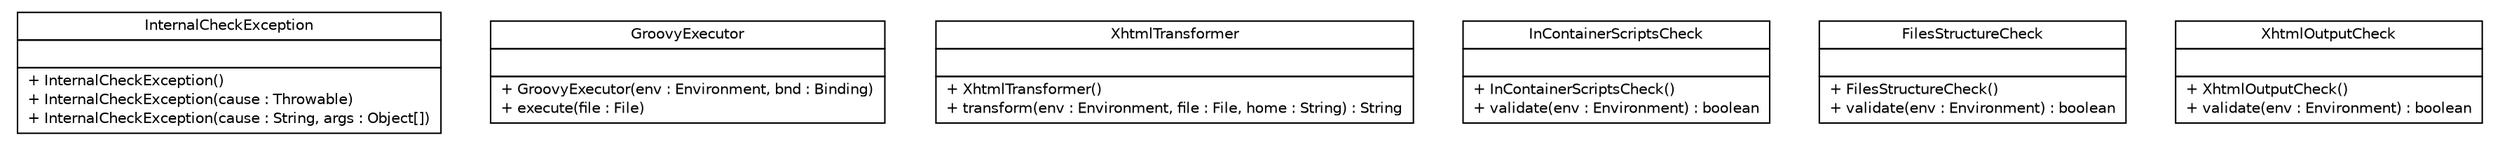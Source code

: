 #!/usr/local/bin/dot
#
# Class diagram 
# Generated by UMLGraph version 5.1 (http://www.umlgraph.org/)
#

digraph G {
	edge [fontname="Helvetica",fontsize=10,labelfontname="Helvetica",labelfontsize=10];
	node [fontname="Helvetica",fontsize=10,shape=plaintext];
	nodesep=0.25;
	ranksep=0.5;
	// com.rexsl.maven.checks.InternalCheckException
	c124 [label=<<table title="com.rexsl.maven.checks.InternalCheckException" border="0" cellborder="1" cellspacing="0" cellpadding="2" port="p" href="./InternalCheckException.html">
		<tr><td><table border="0" cellspacing="0" cellpadding="1">
<tr><td align="center" balign="center"> InternalCheckException </td></tr>
		</table></td></tr>
		<tr><td><table border="0" cellspacing="0" cellpadding="1">
<tr><td align="left" balign="left">  </td></tr>
		</table></td></tr>
		<tr><td><table border="0" cellspacing="0" cellpadding="1">
<tr><td align="left" balign="left"> + InternalCheckException() </td></tr>
<tr><td align="left" balign="left"> + InternalCheckException(cause : Throwable) </td></tr>
<tr><td align="left" balign="left"> + InternalCheckException(cause : String, args : Object[]) </td></tr>
		</table></td></tr>
		</table>>, fontname="Helvetica", fontcolor="black", fontsize=10.0];
	// com.rexsl.maven.checks.GroovyExecutor
	c125 [label=<<table title="com.rexsl.maven.checks.GroovyExecutor" border="0" cellborder="1" cellspacing="0" cellpadding="2" port="p" href="./GroovyExecutor.html">
		<tr><td><table border="0" cellspacing="0" cellpadding="1">
<tr><td align="center" balign="center"> GroovyExecutor </td></tr>
		</table></td></tr>
		<tr><td><table border="0" cellspacing="0" cellpadding="1">
<tr><td align="left" balign="left">  </td></tr>
		</table></td></tr>
		<tr><td><table border="0" cellspacing="0" cellpadding="1">
<tr><td align="left" balign="left"> + GroovyExecutor(env : Environment, bnd : Binding) </td></tr>
<tr><td align="left" balign="left"> + execute(file : File) </td></tr>
		</table></td></tr>
		</table>>, fontname="Helvetica", fontcolor="black", fontsize=10.0];
	// com.rexsl.maven.checks.XhtmlTransformer
	c126 [label=<<table title="com.rexsl.maven.checks.XhtmlTransformer" border="0" cellborder="1" cellspacing="0" cellpadding="2" port="p" href="./XhtmlTransformer.html">
		<tr><td><table border="0" cellspacing="0" cellpadding="1">
<tr><td align="center" balign="center"> XhtmlTransformer </td></tr>
		</table></td></tr>
		<tr><td><table border="0" cellspacing="0" cellpadding="1">
<tr><td align="left" balign="left">  </td></tr>
		</table></td></tr>
		<tr><td><table border="0" cellspacing="0" cellpadding="1">
<tr><td align="left" balign="left"> + XhtmlTransformer() </td></tr>
<tr><td align="left" balign="left"> + transform(env : Environment, file : File, home : String) : String </td></tr>
		</table></td></tr>
		</table>>, fontname="Helvetica", fontcolor="black", fontsize=10.0];
	// com.rexsl.maven.checks.InContainerScriptsCheck
	c127 [label=<<table title="com.rexsl.maven.checks.InContainerScriptsCheck" border="0" cellborder="1" cellspacing="0" cellpadding="2" port="p" href="./InContainerScriptsCheck.html">
		<tr><td><table border="0" cellspacing="0" cellpadding="1">
<tr><td align="center" balign="center"> InContainerScriptsCheck </td></tr>
		</table></td></tr>
		<tr><td><table border="0" cellspacing="0" cellpadding="1">
<tr><td align="left" balign="left">  </td></tr>
		</table></td></tr>
		<tr><td><table border="0" cellspacing="0" cellpadding="1">
<tr><td align="left" balign="left"> + InContainerScriptsCheck() </td></tr>
<tr><td align="left" balign="left"> + validate(env : Environment) : boolean </td></tr>
		</table></td></tr>
		</table>>, fontname="Helvetica", fontcolor="black", fontsize=10.0];
	// com.rexsl.maven.checks.FilesStructureCheck
	c128 [label=<<table title="com.rexsl.maven.checks.FilesStructureCheck" border="0" cellborder="1" cellspacing="0" cellpadding="2" port="p" href="./FilesStructureCheck.html">
		<tr><td><table border="0" cellspacing="0" cellpadding="1">
<tr><td align="center" balign="center"> FilesStructureCheck </td></tr>
		</table></td></tr>
		<tr><td><table border="0" cellspacing="0" cellpadding="1">
<tr><td align="left" balign="left">  </td></tr>
		</table></td></tr>
		<tr><td><table border="0" cellspacing="0" cellpadding="1">
<tr><td align="left" balign="left"> + FilesStructureCheck() </td></tr>
<tr><td align="left" balign="left"> + validate(env : Environment) : boolean </td></tr>
		</table></td></tr>
		</table>>, fontname="Helvetica", fontcolor="black", fontsize=10.0];
	// com.rexsl.maven.checks.XhtmlOutputCheck
	c129 [label=<<table title="com.rexsl.maven.checks.XhtmlOutputCheck" border="0" cellborder="1" cellspacing="0" cellpadding="2" port="p" href="./XhtmlOutputCheck.html">
		<tr><td><table border="0" cellspacing="0" cellpadding="1">
<tr><td align="center" balign="center"> XhtmlOutputCheck </td></tr>
		</table></td></tr>
		<tr><td><table border="0" cellspacing="0" cellpadding="1">
<tr><td align="left" balign="left">  </td></tr>
		</table></td></tr>
		<tr><td><table border="0" cellspacing="0" cellpadding="1">
<tr><td align="left" balign="left"> + XhtmlOutputCheck() </td></tr>
<tr><td align="left" balign="left"> + validate(env : Environment) : boolean </td></tr>
		</table></td></tr>
		</table>>, fontname="Helvetica", fontcolor="black", fontsize=10.0];
}

